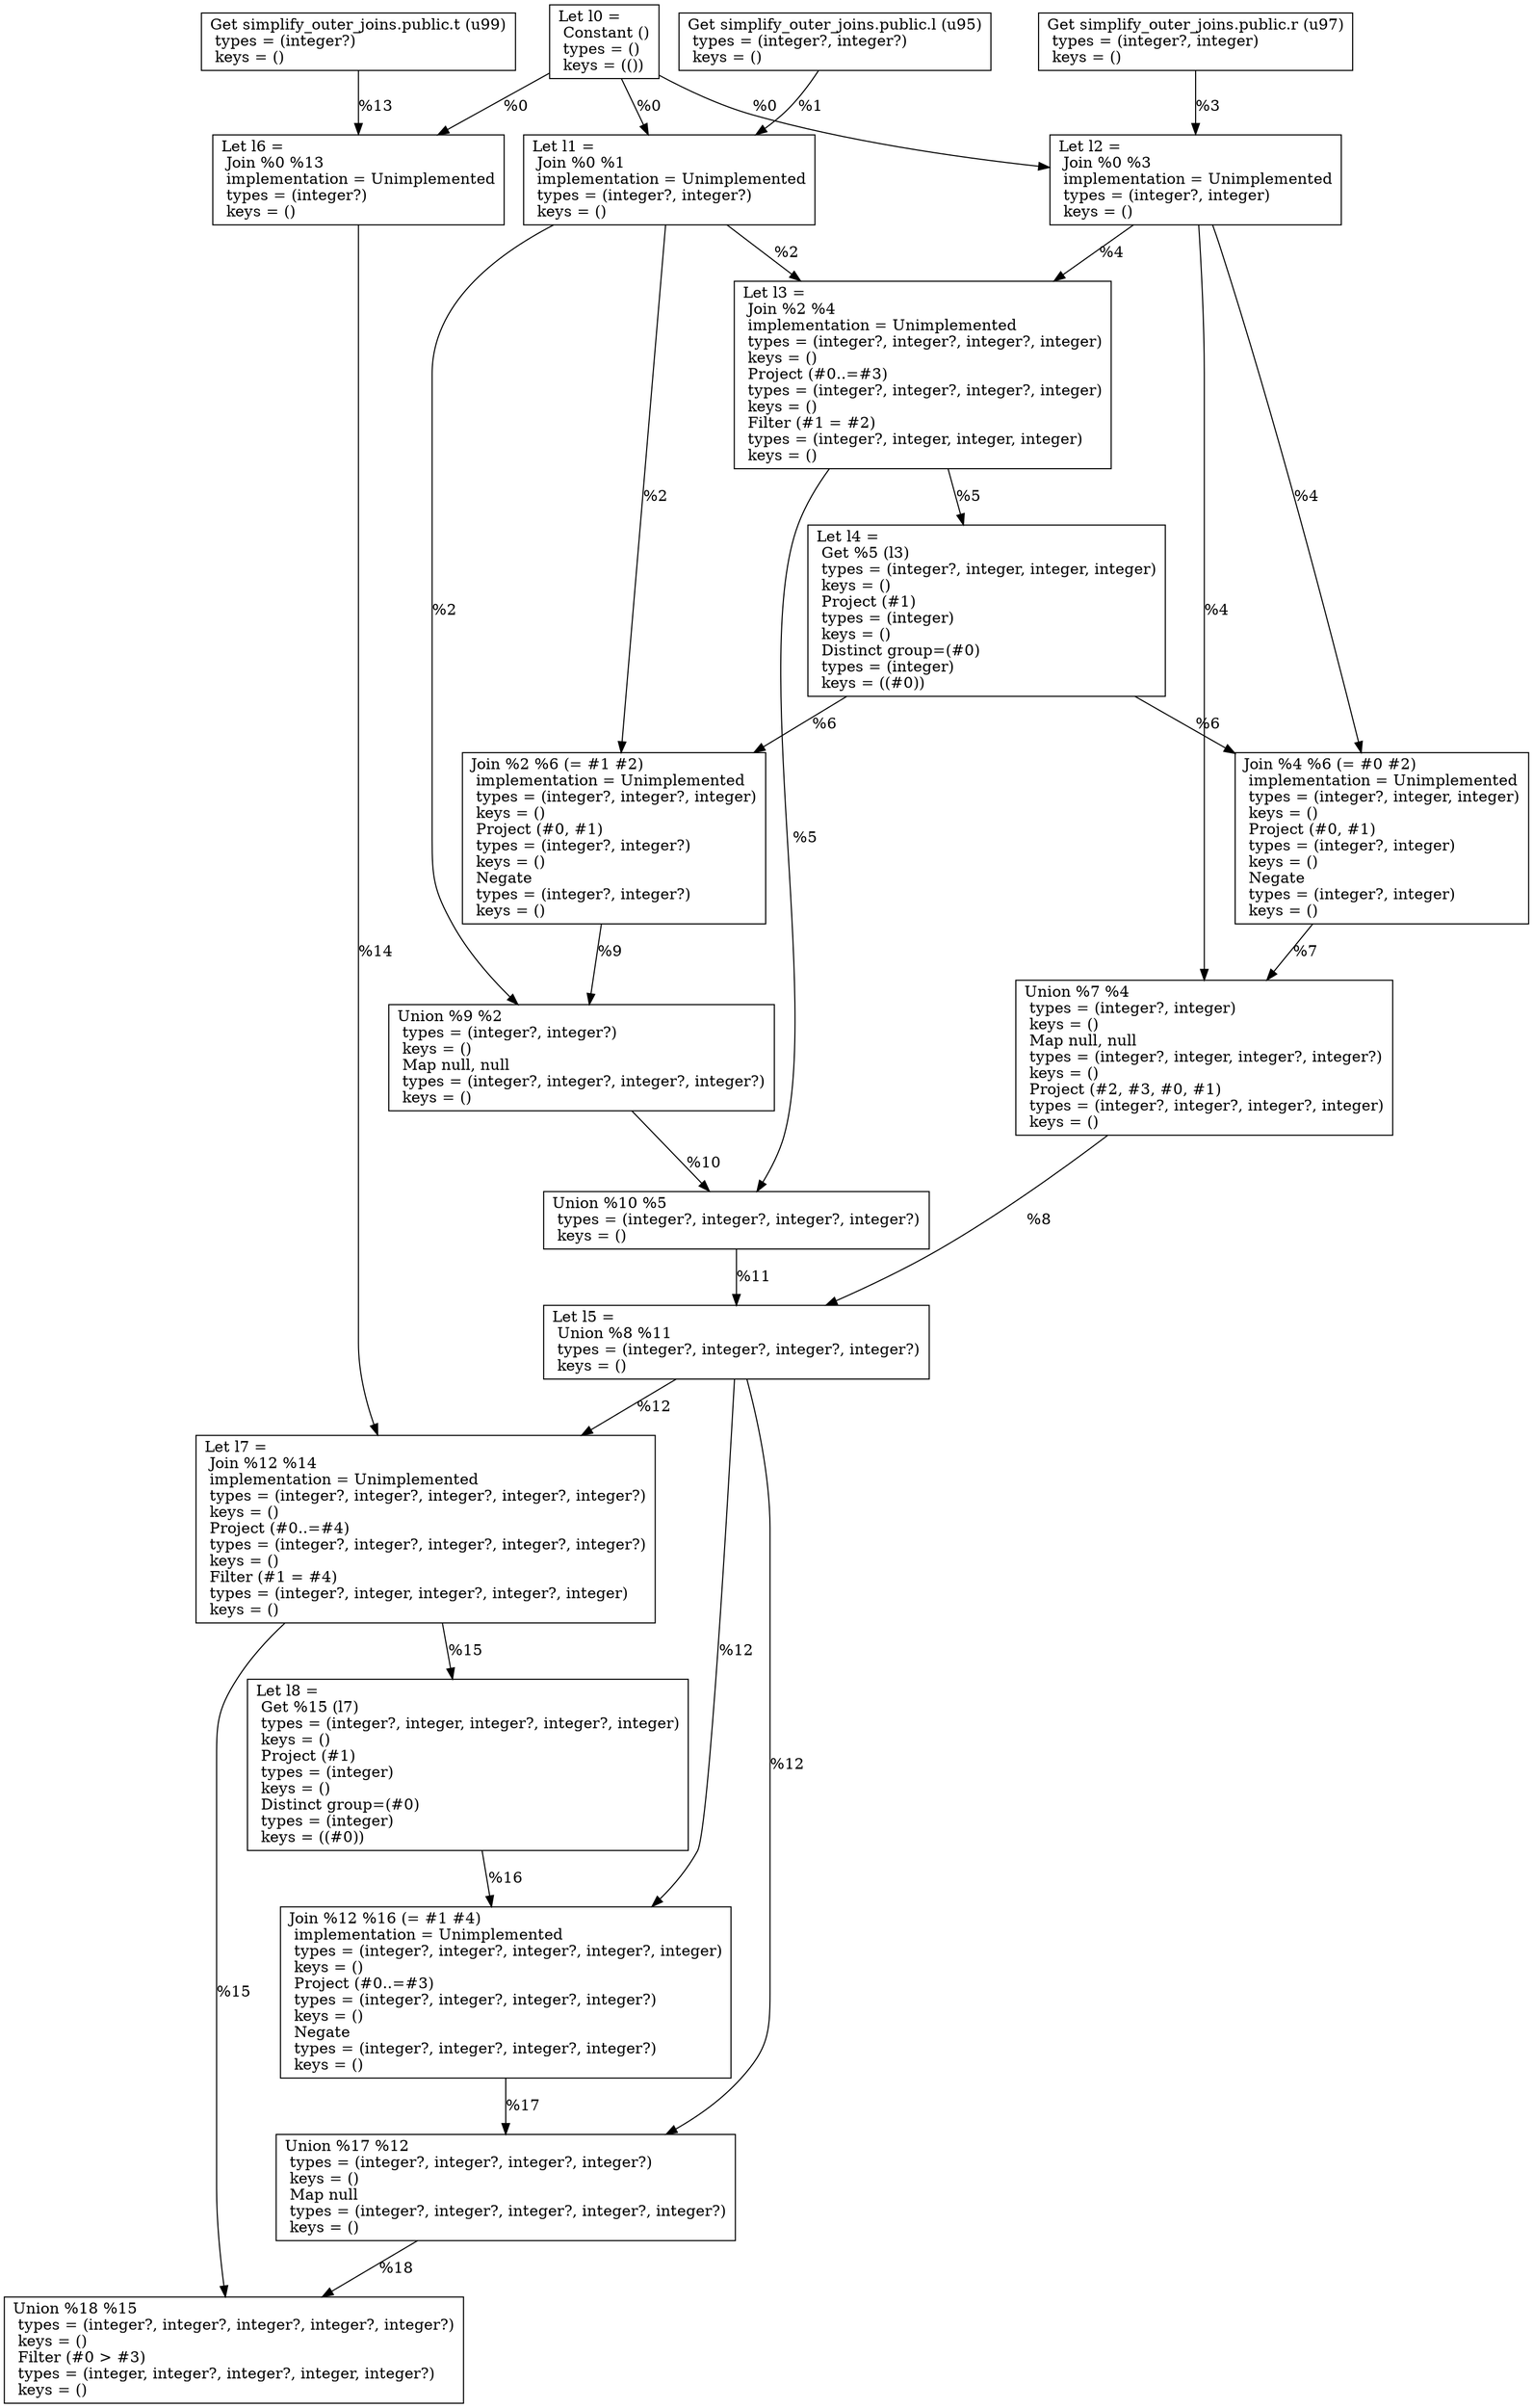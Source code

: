 digraph G {
    node0 [shape = record, label="Let l0 =\l Constant ()\l  types = ()\l  keys = (())\l"]
    node1 [shape = record, label=" Get simplify_outer_joins.public.l (u95)\l  types = (integer?, integer?)\l  keys = ()\l"]
    node2 [shape = record, label="Let l1 =\l Join %0 %1\l  implementation = Unimplemented\l  types = (integer?, integer?)\l  keys = ()\l"]
    node3 [shape = record, label=" Get simplify_outer_joins.public.r (u97)\l  types = (integer?, integer)\l  keys = ()\l"]
    node4 [shape = record, label="Let l2 =\l Join %0 %3\l  implementation = Unimplemented\l  types = (integer?, integer)\l  keys = ()\l"]
    node5 [shape = record, label="Let l3 =\l Join %2 %4\l  implementation = Unimplemented\l  types = (integer?, integer?, integer?, integer)\l  keys = ()\l Project (#0..=#3)\l  types = (integer?, integer?, integer?, integer)\l  keys = ()\l Filter (#1 = #2)\l  types = (integer?, integer, integer, integer)\l  keys = ()\l"]
    node6 [shape = record, label="Let l4 =\l Get %5 (l3)\l  types = (integer?, integer, integer, integer)\l  keys = ()\l Project (#1)\l  types = (integer)\l  keys = ()\l Distinct group=(#0)\l  types = (integer)\l  keys = ((#0))\l"]
    node7 [shape = record, label=" Join %4 %6 (= #0 #2)\l  implementation = Unimplemented\l  types = (integer?, integer, integer)\l  keys = ()\l Project (#0, #1)\l  types = (integer?, integer)\l  keys = ()\l Negate\l  types = (integer?, integer)\l  keys = ()\l"]
    node8 [shape = record, label=" Union %7 %4\l  types = (integer?, integer)\l  keys = ()\l Map null, null\l  types = (integer?, integer, integer?, integer?)\l  keys = ()\l Project (#2, #3, #0, #1)\l  types = (integer?, integer?, integer?, integer)\l  keys = ()\l"]
    node9 [shape = record, label=" Join %2 %6 (= #1 #2)\l  implementation = Unimplemented\l  types = (integer?, integer?, integer)\l  keys = ()\l Project (#0, #1)\l  types = (integer?, integer?)\l  keys = ()\l Negate\l  types = (integer?, integer?)\l  keys = ()\l"]
    node10 [shape = record, label=" Union %9 %2\l  types = (integer?, integer?)\l  keys = ()\l Map null, null\l  types = (integer?, integer?, integer?, integer?)\l  keys = ()\l"]
    node11 [shape = record, label=" Union %10 %5\l  types = (integer?, integer?, integer?, integer?)\l  keys = ()\l"]
    node12 [shape = record, label="Let l5 =\l Union %8 %11\l  types = (integer?, integer?, integer?, integer?)\l  keys = ()\l"]
    node13 [shape = record, label=" Get simplify_outer_joins.public.t (u99)\l  types = (integer?)\l  keys = ()\l"]
    node14 [shape = record, label="Let l6 =\l Join %0 %13\l  implementation = Unimplemented\l  types = (integer?)\l  keys = ()\l"]
    node15 [shape = record, label="Let l7 =\l Join %12 %14\l  implementation = Unimplemented\l  types = (integer?, integer?, integer?, integer?, integer?)\l  keys = ()\l Project (#0..=#4)\l  types = (integer?, integer?, integer?, integer?, integer?)\l  keys = ()\l Filter (#1 = #4)\l  types = (integer?, integer, integer?, integer?, integer)\l  keys = ()\l"]
    node16 [shape = record, label="Let l8 =\l Get %15 (l7)\l  types = (integer?, integer, integer?, integer?, integer)\l  keys = ()\l Project (#1)\l  types = (integer)\l  keys = ()\l Distinct group=(#0)\l  types = (integer)\l  keys = ((#0))\l"]
    node17 [shape = record, label=" Join %12 %16 (= #1 #4)\l  implementation = Unimplemented\l  types = (integer?, integer?, integer?, integer?, integer)\l  keys = ()\l Project (#0..=#3)\l  types = (integer?, integer?, integer?, integer?)\l  keys = ()\l Negate\l  types = (integer?, integer?, integer?, integer?)\l  keys = ()\l"]
    node18 [shape = record, label=" Union %17 %12\l  types = (integer?, integer?, integer?, integer?)\l  keys = ()\l Map null\l  types = (integer?, integer?, integer?, integer?, integer?)\l  keys = ()\l"]
    node19 [shape = record, label=" Union %18 %15\l  types = (integer?, integer?, integer?, integer?, integer?)\l  keys = ()\l Filter (#0 \> #3)\l  types = (integer, integer?, integer?, integer, integer?)\l  keys = ()\l"]
    node17 -> node18 [label = "%17\l"]
    node5 -> node6 [label = "%5\l"]
    node0 -> node4 [label = "%0\l"]
    node4 -> node5 [label = "%4\l"]
    node2 -> node9 [label = "%2\l"]
    node5 -> node11 [label = "%5\l"]
    node8 -> node12 [label = "%8\l"]
    node6 -> node9 [label = "%6\l"]
    node4 -> node8 [label = "%4\l"]
    node11 -> node12 [label = "%11\l"]
    node10 -> node11 [label = "%10\l"]
    node2 -> node5 [label = "%2\l"]
    node18 -> node19 [label = "%18\l"]
    node15 -> node16 [label = "%15\l"]
    node12 -> node15 [label = "%12\l"]
    node12 -> node18 [label = "%12\l"]
    node16 -> node17 [label = "%16\l"]
    node2 -> node10 [label = "%2\l"]
    node1 -> node2 [label = "%1\l"]
    node0 -> node14 [label = "%0\l"]
    node14 -> node15 [label = "%14\l"]
    node7 -> node8 [label = "%7\l"]
    node0 -> node2 [label = "%0\l"]
    node4 -> node7 [label = "%4\l"]
    node9 -> node10 [label = "%9\l"]
    node13 -> node14 [label = "%13\l"]
    node6 -> node7 [label = "%6\l"]
    node12 -> node17 [label = "%12\l"]
    node3 -> node4 [label = "%3\l"]
    node15 -> node19 [label = "%15\l"]
}
